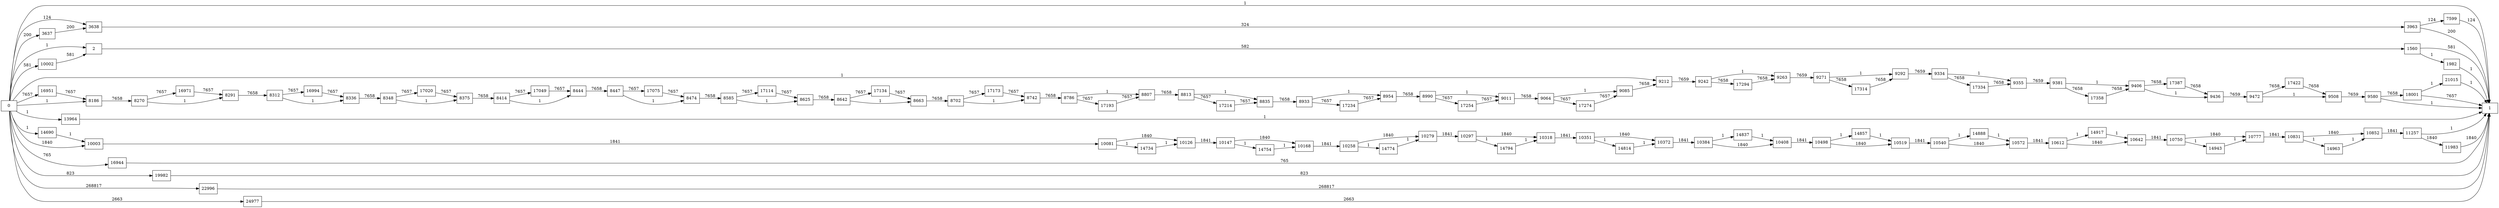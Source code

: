 digraph {
	graph [rankdir=LR]
	node [shape=rectangle]
	2 -> 1560 [label=582]
	1560 -> 1 [label=581]
	1560 -> 1982 [label=1]
	1982 -> 1 [label=1]
	3637 -> 3638 [label=200]
	3638 -> 3963 [label=324]
	3963 -> 1 [label=200]
	3963 -> 7599 [label=124]
	7599 -> 1 [label=124]
	8186 -> 8270 [label=7658]
	8270 -> 8291 [label=1]
	8270 -> 16971 [label=7657]
	8291 -> 8312 [label=7658]
	8312 -> 8336 [label=1]
	8312 -> 16994 [label=7657]
	8336 -> 8348 [label=7658]
	8348 -> 8375 [label=1]
	8348 -> 17020 [label=7657]
	8375 -> 8414 [label=7658]
	8414 -> 8444 [label=1]
	8414 -> 17049 [label=7657]
	8444 -> 8447 [label=7658]
	8447 -> 8474 [label=1]
	8447 -> 17075 [label=7657]
	8474 -> 8585 [label=7658]
	8585 -> 8625 [label=1]
	8585 -> 17114 [label=7657]
	8625 -> 8642 [label=7658]
	8642 -> 8663 [label=1]
	8642 -> 17134 [label=7657]
	8663 -> 8702 [label=7658]
	8702 -> 8742 [label=1]
	8702 -> 17173 [label=7657]
	8742 -> 8786 [label=7658]
	8786 -> 8807 [label=1]
	8786 -> 17193 [label=7657]
	8807 -> 8813 [label=7658]
	8813 -> 8835 [label=1]
	8813 -> 17214 [label=7657]
	8835 -> 8933 [label=7658]
	8933 -> 8954 [label=1]
	8933 -> 17234 [label=7657]
	8954 -> 8990 [label=7658]
	8990 -> 9011 [label=1]
	8990 -> 17254 [label=7657]
	9011 -> 9064 [label=7658]
	9064 -> 9085 [label=1]
	9064 -> 17274 [label=7657]
	9085 -> 9212 [label=7658]
	9212 -> 9242 [label=7659]
	9242 -> 9263 [label=1]
	9242 -> 17294 [label=7658]
	9263 -> 9271 [label=7659]
	9271 -> 9292 [label=1]
	9271 -> 17314 [label=7658]
	9292 -> 9334 [label=7659]
	9334 -> 9355 [label=1]
	9334 -> 17334 [label=7658]
	9355 -> 9381 [label=7659]
	9381 -> 9406 [label=1]
	9381 -> 17358 [label=7658]
	9406 -> 9436 [label=1]
	9406 -> 17387 [label=7658]
	9436 -> 9472 [label=7659]
	9472 -> 9508 [label=1]
	9472 -> 17422 [label=7658]
	9508 -> 9580 [label=7659]
	9580 -> 1 [label=1]
	9580 -> 18001 [label=7658]
	10002 -> 2 [label=581]
	10003 -> 10081 [label=1841]
	10081 -> 10126 [label=1840]
	10081 -> 14734 [label=1]
	10126 -> 10147 [label=1841]
	10147 -> 10168 [label=1840]
	10147 -> 14754 [label=1]
	10168 -> 10258 [label=1841]
	10258 -> 10279 [label=1840]
	10258 -> 14774 [label=1]
	10279 -> 10297 [label=1841]
	10297 -> 10318 [label=1840]
	10297 -> 14794 [label=1]
	10318 -> 10351 [label=1841]
	10351 -> 10372 [label=1840]
	10351 -> 14814 [label=1]
	10372 -> 10384 [label=1841]
	10384 -> 10408 [label=1840]
	10384 -> 14837 [label=1]
	10408 -> 10498 [label=1841]
	10498 -> 10519 [label=1840]
	10498 -> 14857 [label=1]
	10519 -> 10540 [label=1841]
	10540 -> 10572 [label=1840]
	10540 -> 14888 [label=1]
	10572 -> 10612 [label=1841]
	10612 -> 10642 [label=1840]
	10612 -> 14917 [label=1]
	10642 -> 10750 [label=1841]
	10750 -> 10777 [label=1840]
	10750 -> 14943 [label=1]
	10777 -> 10831 [label=1841]
	10831 -> 10852 [label=1840]
	10831 -> 14963 [label=1]
	10852 -> 11257 [label=1841]
	11257 -> 1 [label=1]
	11257 -> 11983 [label=1840]
	11983 -> 1 [label=1840]
	13964 -> 1 [label=1]
	14690 -> 10003 [label=1]
	14734 -> 10126 [label=1]
	14754 -> 10168 [label=1]
	14774 -> 10279 [label=1]
	14794 -> 10318 [label=1]
	14814 -> 10372 [label=1]
	14837 -> 10408 [label=1]
	14857 -> 10519 [label=1]
	14888 -> 10572 [label=1]
	14917 -> 10642 [label=1]
	14943 -> 10777 [label=1]
	14963 -> 10852 [label=1]
	16944 -> 1 [label=765]
	16951 -> 8186 [label=7657]
	16971 -> 8291 [label=7657]
	16994 -> 8336 [label=7657]
	17020 -> 8375 [label=7657]
	17049 -> 8444 [label=7657]
	17075 -> 8474 [label=7657]
	17114 -> 8625 [label=7657]
	17134 -> 8663 [label=7657]
	17173 -> 8742 [label=7657]
	17193 -> 8807 [label=7657]
	17214 -> 8835 [label=7657]
	17234 -> 8954 [label=7657]
	17254 -> 9011 [label=7657]
	17274 -> 9085 [label=7657]
	17294 -> 9263 [label=7658]
	17314 -> 9292 [label=7658]
	17334 -> 9355 [label=7658]
	17358 -> 9406 [label=7658]
	17387 -> 9436 [label=7658]
	17422 -> 9508 [label=7658]
	18001 -> 1 [label=7657]
	18001 -> 21015 [label=1]
	19982 -> 1 [label=823]
	21015 -> 1 [label=1]
	22996 -> 1 [label=268817]
	24977 -> 1 [label=2663]
	0 -> 2 [label=1]
	0 -> 3638 [label=124]
	0 -> 10003 [label=1840]
	0 -> 9212 [label=1]
	0 -> 3637 [label=200]
	0 -> 1 [label=1]
	0 -> 8186 [label=1]
	0 -> 10002 [label=581]
	0 -> 13964 [label=1]
	0 -> 14690 [label=1]
	0 -> 16944 [label=765]
	0 -> 16951 [label=7657]
	0 -> 19982 [label=823]
	0 -> 22996 [label=268817]
	0 -> 24977 [label=2663]
}
